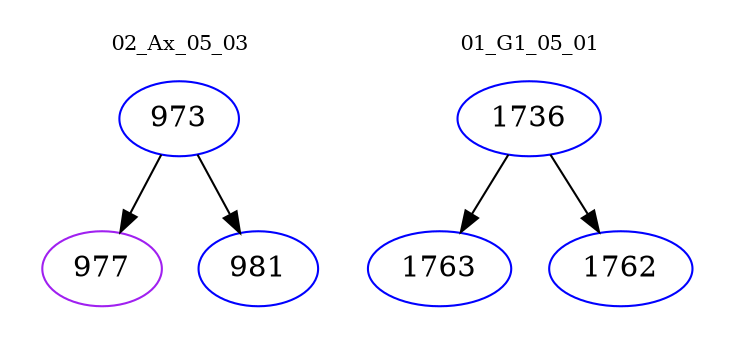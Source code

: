 digraph{
subgraph cluster_0 {
color = white
label = "02_Ax_05_03";
fontsize=10;
T0_973 [label="973", color="blue"]
T0_973 -> T0_977 [color="black"]
T0_977 [label="977", color="purple"]
T0_973 -> T0_981 [color="black"]
T0_981 [label="981", color="blue"]
}
subgraph cluster_1 {
color = white
label = "01_G1_05_01";
fontsize=10;
T1_1736 [label="1736", color="blue"]
T1_1736 -> T1_1763 [color="black"]
T1_1763 [label="1763", color="blue"]
T1_1736 -> T1_1762 [color="black"]
T1_1762 [label="1762", color="blue"]
}
}
